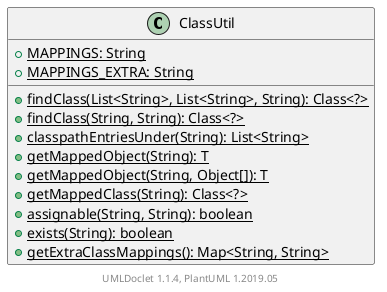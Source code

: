 @startuml

    class ClassUtil [[ClassUtil.html]] {
        {static} +MAPPINGS: String
        {static} +MAPPINGS_EXTRA: String
        {static} +findClass(List<String>, List<String>, String): Class<?>
        {static} +findClass(String, String): Class<?>
        {static} +classpathEntriesUnder(String): List<String>
        {static} +getMappedObject(String): T
        {static} +getMappedObject(String, Object[]): T
        {static} +getMappedClass(String): Class<?>
        {static} +assignable(String, String): boolean
        {static} +exists(String): boolean
        {static} +getExtraClassMappings(): Map<String, String>
    }


    center footer UMLDoclet 1.1.4, PlantUML 1.2019.05
@enduml
